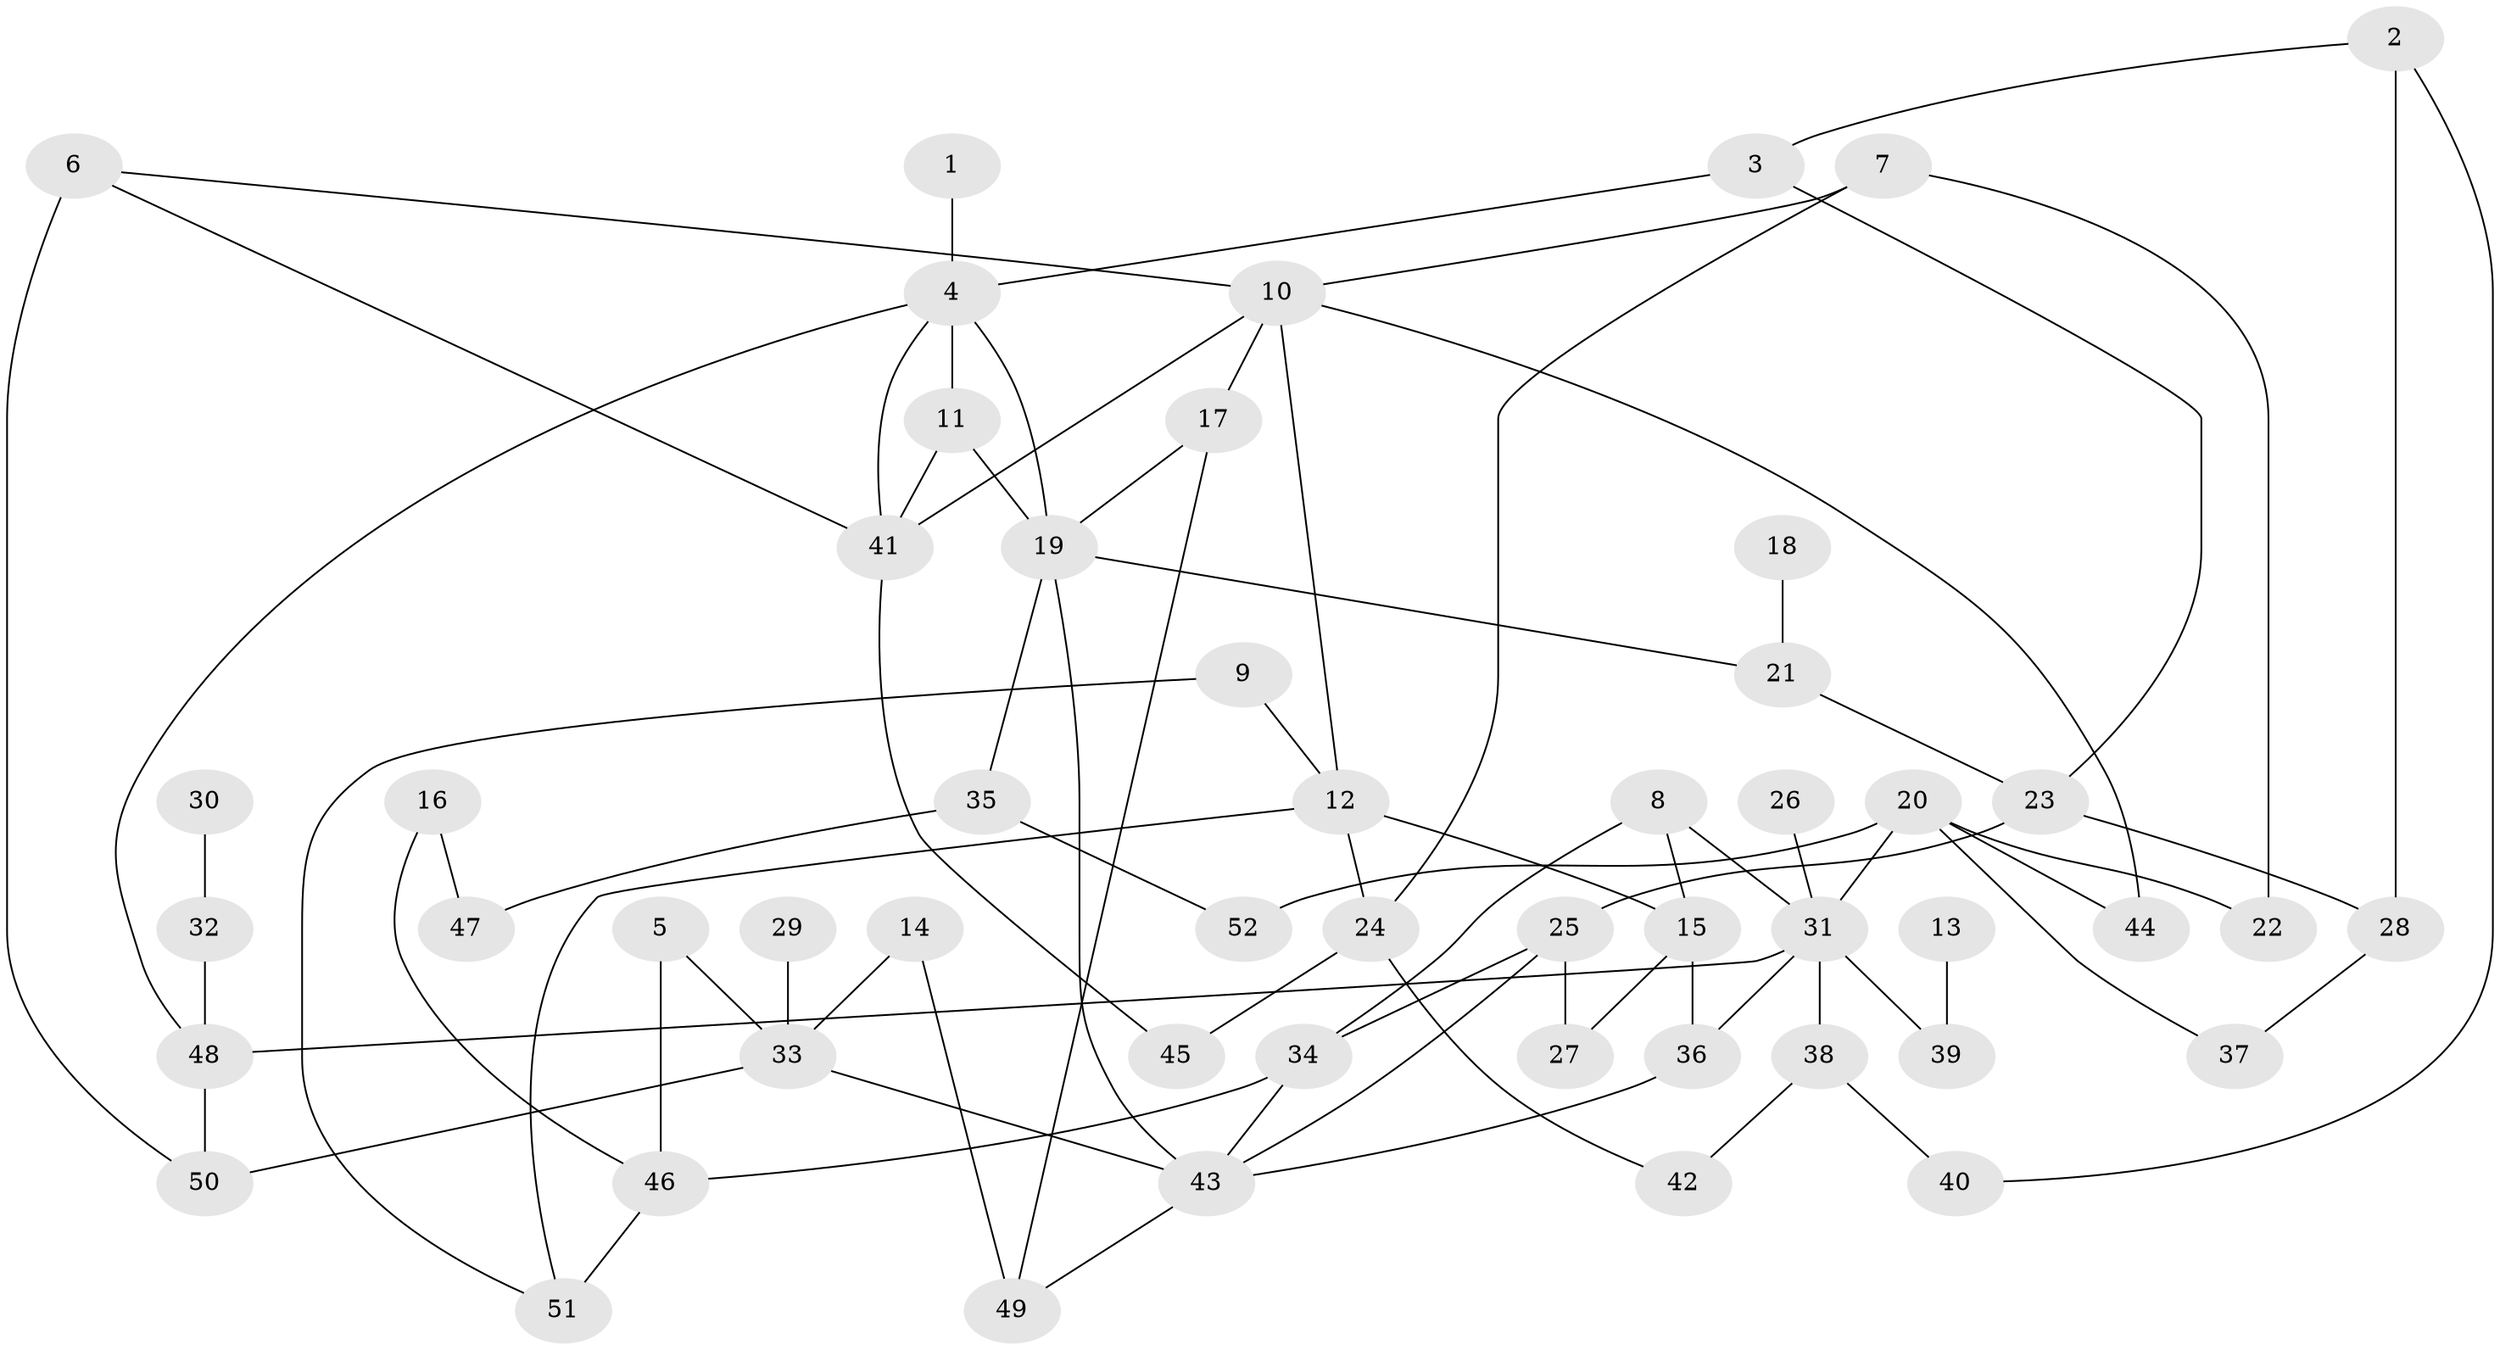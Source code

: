 // Generated by graph-tools (version 1.1) at 2025/33/03/09/25 02:33:47]
// undirected, 52 vertices, 80 edges
graph export_dot {
graph [start="1"]
  node [color=gray90,style=filled];
  1;
  2;
  3;
  4;
  5;
  6;
  7;
  8;
  9;
  10;
  11;
  12;
  13;
  14;
  15;
  16;
  17;
  18;
  19;
  20;
  21;
  22;
  23;
  24;
  25;
  26;
  27;
  28;
  29;
  30;
  31;
  32;
  33;
  34;
  35;
  36;
  37;
  38;
  39;
  40;
  41;
  42;
  43;
  44;
  45;
  46;
  47;
  48;
  49;
  50;
  51;
  52;
  1 -- 4;
  2 -- 3;
  2 -- 28;
  2 -- 40;
  3 -- 4;
  3 -- 23;
  4 -- 11;
  4 -- 19;
  4 -- 41;
  4 -- 48;
  5 -- 33;
  5 -- 46;
  6 -- 10;
  6 -- 41;
  6 -- 50;
  7 -- 10;
  7 -- 22;
  7 -- 24;
  8 -- 15;
  8 -- 31;
  8 -- 34;
  9 -- 12;
  9 -- 51;
  10 -- 12;
  10 -- 17;
  10 -- 41;
  10 -- 44;
  11 -- 19;
  11 -- 41;
  12 -- 15;
  12 -- 24;
  12 -- 51;
  13 -- 39;
  14 -- 33;
  14 -- 49;
  15 -- 27;
  15 -- 36;
  16 -- 46;
  16 -- 47;
  17 -- 19;
  17 -- 49;
  18 -- 21;
  19 -- 21;
  19 -- 35;
  19 -- 43;
  20 -- 22;
  20 -- 31;
  20 -- 37;
  20 -- 44;
  20 -- 52;
  21 -- 23;
  23 -- 25;
  23 -- 28;
  24 -- 42;
  24 -- 45;
  25 -- 27;
  25 -- 34;
  25 -- 43;
  26 -- 31;
  28 -- 37;
  29 -- 33;
  30 -- 32;
  31 -- 36;
  31 -- 38;
  31 -- 39;
  31 -- 48;
  32 -- 48;
  33 -- 43;
  33 -- 50;
  34 -- 43;
  34 -- 46;
  35 -- 47;
  35 -- 52;
  36 -- 43;
  38 -- 40;
  38 -- 42;
  41 -- 45;
  43 -- 49;
  46 -- 51;
  48 -- 50;
}
